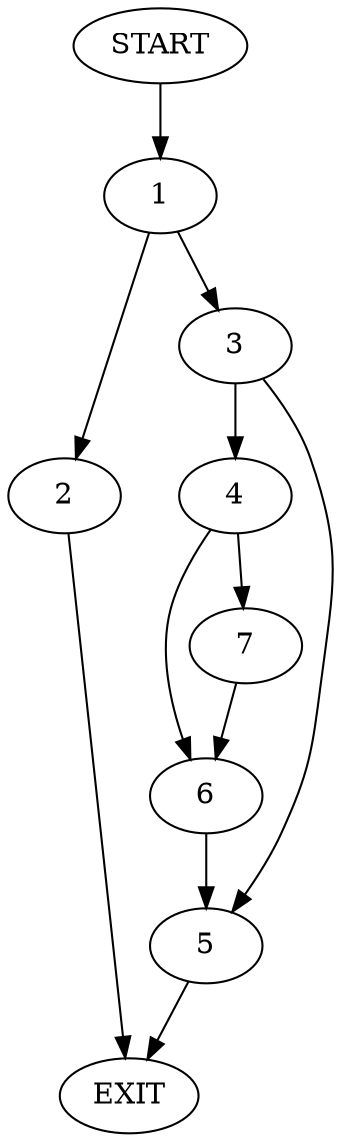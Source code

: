 digraph {
0 [label="START"]
8 [label="EXIT"]
0 -> 1
1 -> 2
1 -> 3
2 -> 8
3 -> 4
3 -> 5
4 -> 6
4 -> 7
5 -> 8
6 -> 5
7 -> 6
}
